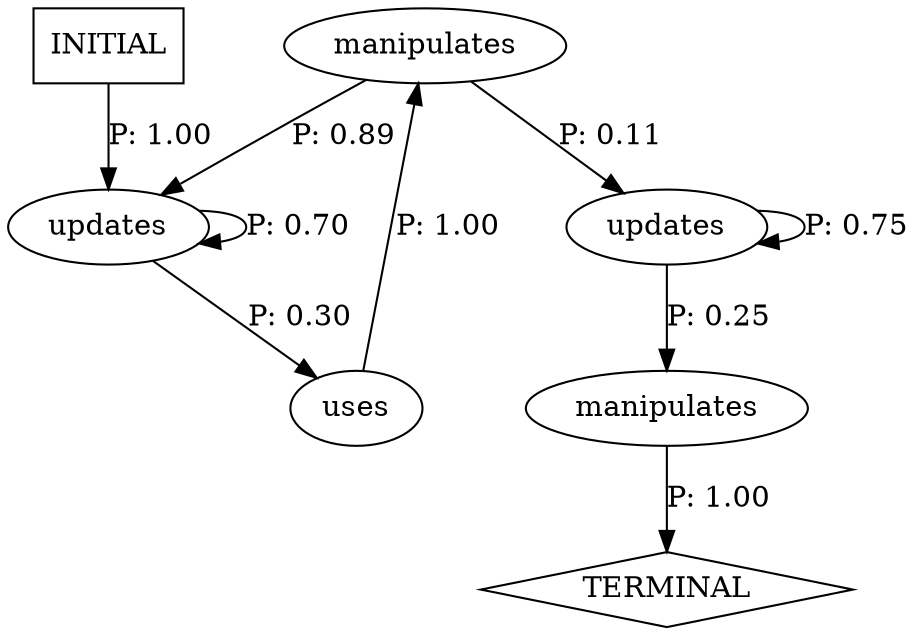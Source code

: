 digraph G {
  0 [label="manipulates"];
  1 [label="manipulates"];
  2 [label="updates"];
  3 [label="updates"];
  4 [label="uses"];
  5 [label="TERMINAL",shape=diamond];
  6 [label="INITIAL",shape=box];
0->5 [label="P: 1.00"];
1->2 [label="P: 0.11"];
1->3 [label="P: 0.89"];
2->0 [label="P: 0.25"];
2->2 [label="P: 0.75"];
3->3 [label="P: 0.70"];
3->4 [label="P: 0.30"];
4->1 [label="P: 1.00"];
6->3 [label="P: 1.00"];
}
